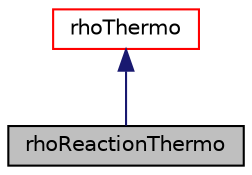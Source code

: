 digraph "rhoReactionThermo"
{
  bgcolor="transparent";
  edge [fontname="Helvetica",fontsize="10",labelfontname="Helvetica",labelfontsize="10"];
  node [fontname="Helvetica",fontsize="10",shape=record];
  Node13 [label="rhoReactionThermo",height=0.2,width=0.4,color="black", fillcolor="grey75", style="filled", fontcolor="black"];
  Node14 -> Node13 [dir="back",color="midnightblue",fontsize="10",style="solid",fontname="Helvetica"];
  Node14 [label="rhoThermo",height=0.2,width=0.4,color="red",URL="$a31045.html",tooltip="Basic thermodynamic properties based on density. "];
}
